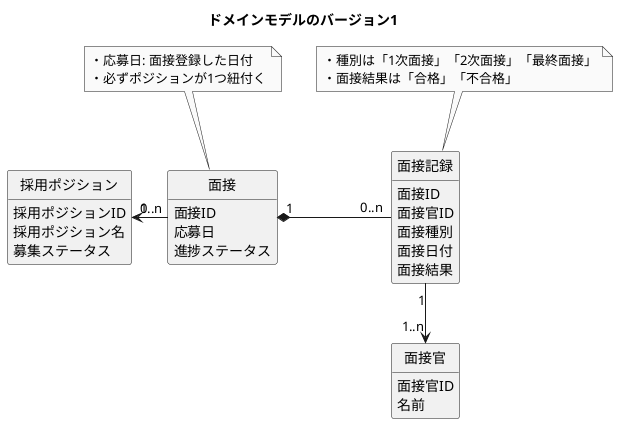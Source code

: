 @startuml class

skinparam {
  Monochrome true
  Shadowing false
}
hide circle
hide empty members

title ドメインモデルのバージョン1

class "面接" as c1 {
  面接ID
  応募日
  進捗ステータス
}

class "面接記録" as c2 {
  面接ID
  面接官ID
  面接種別
  面接日付
  面接結果
}

class "面接官" as c3 {
  面接官ID
  名前
}

class "採用ポジション" as c4 {
  採用ポジションID
  採用ポジション名
  募集ステータス
}

c1 "1" *-r- "0..n" c2
c2 "1" --> "1..n" c3

c1 "0..n" --l-> "1" c4

note top of c1
・応募日: 面接登録した日付
・必ずポジションが1つ紐付く
end note

note top of c2
・種別は「1次面接」「2次面接」「最終面接」
・面接結果は「合格」「不合格」
end note

@enduml
